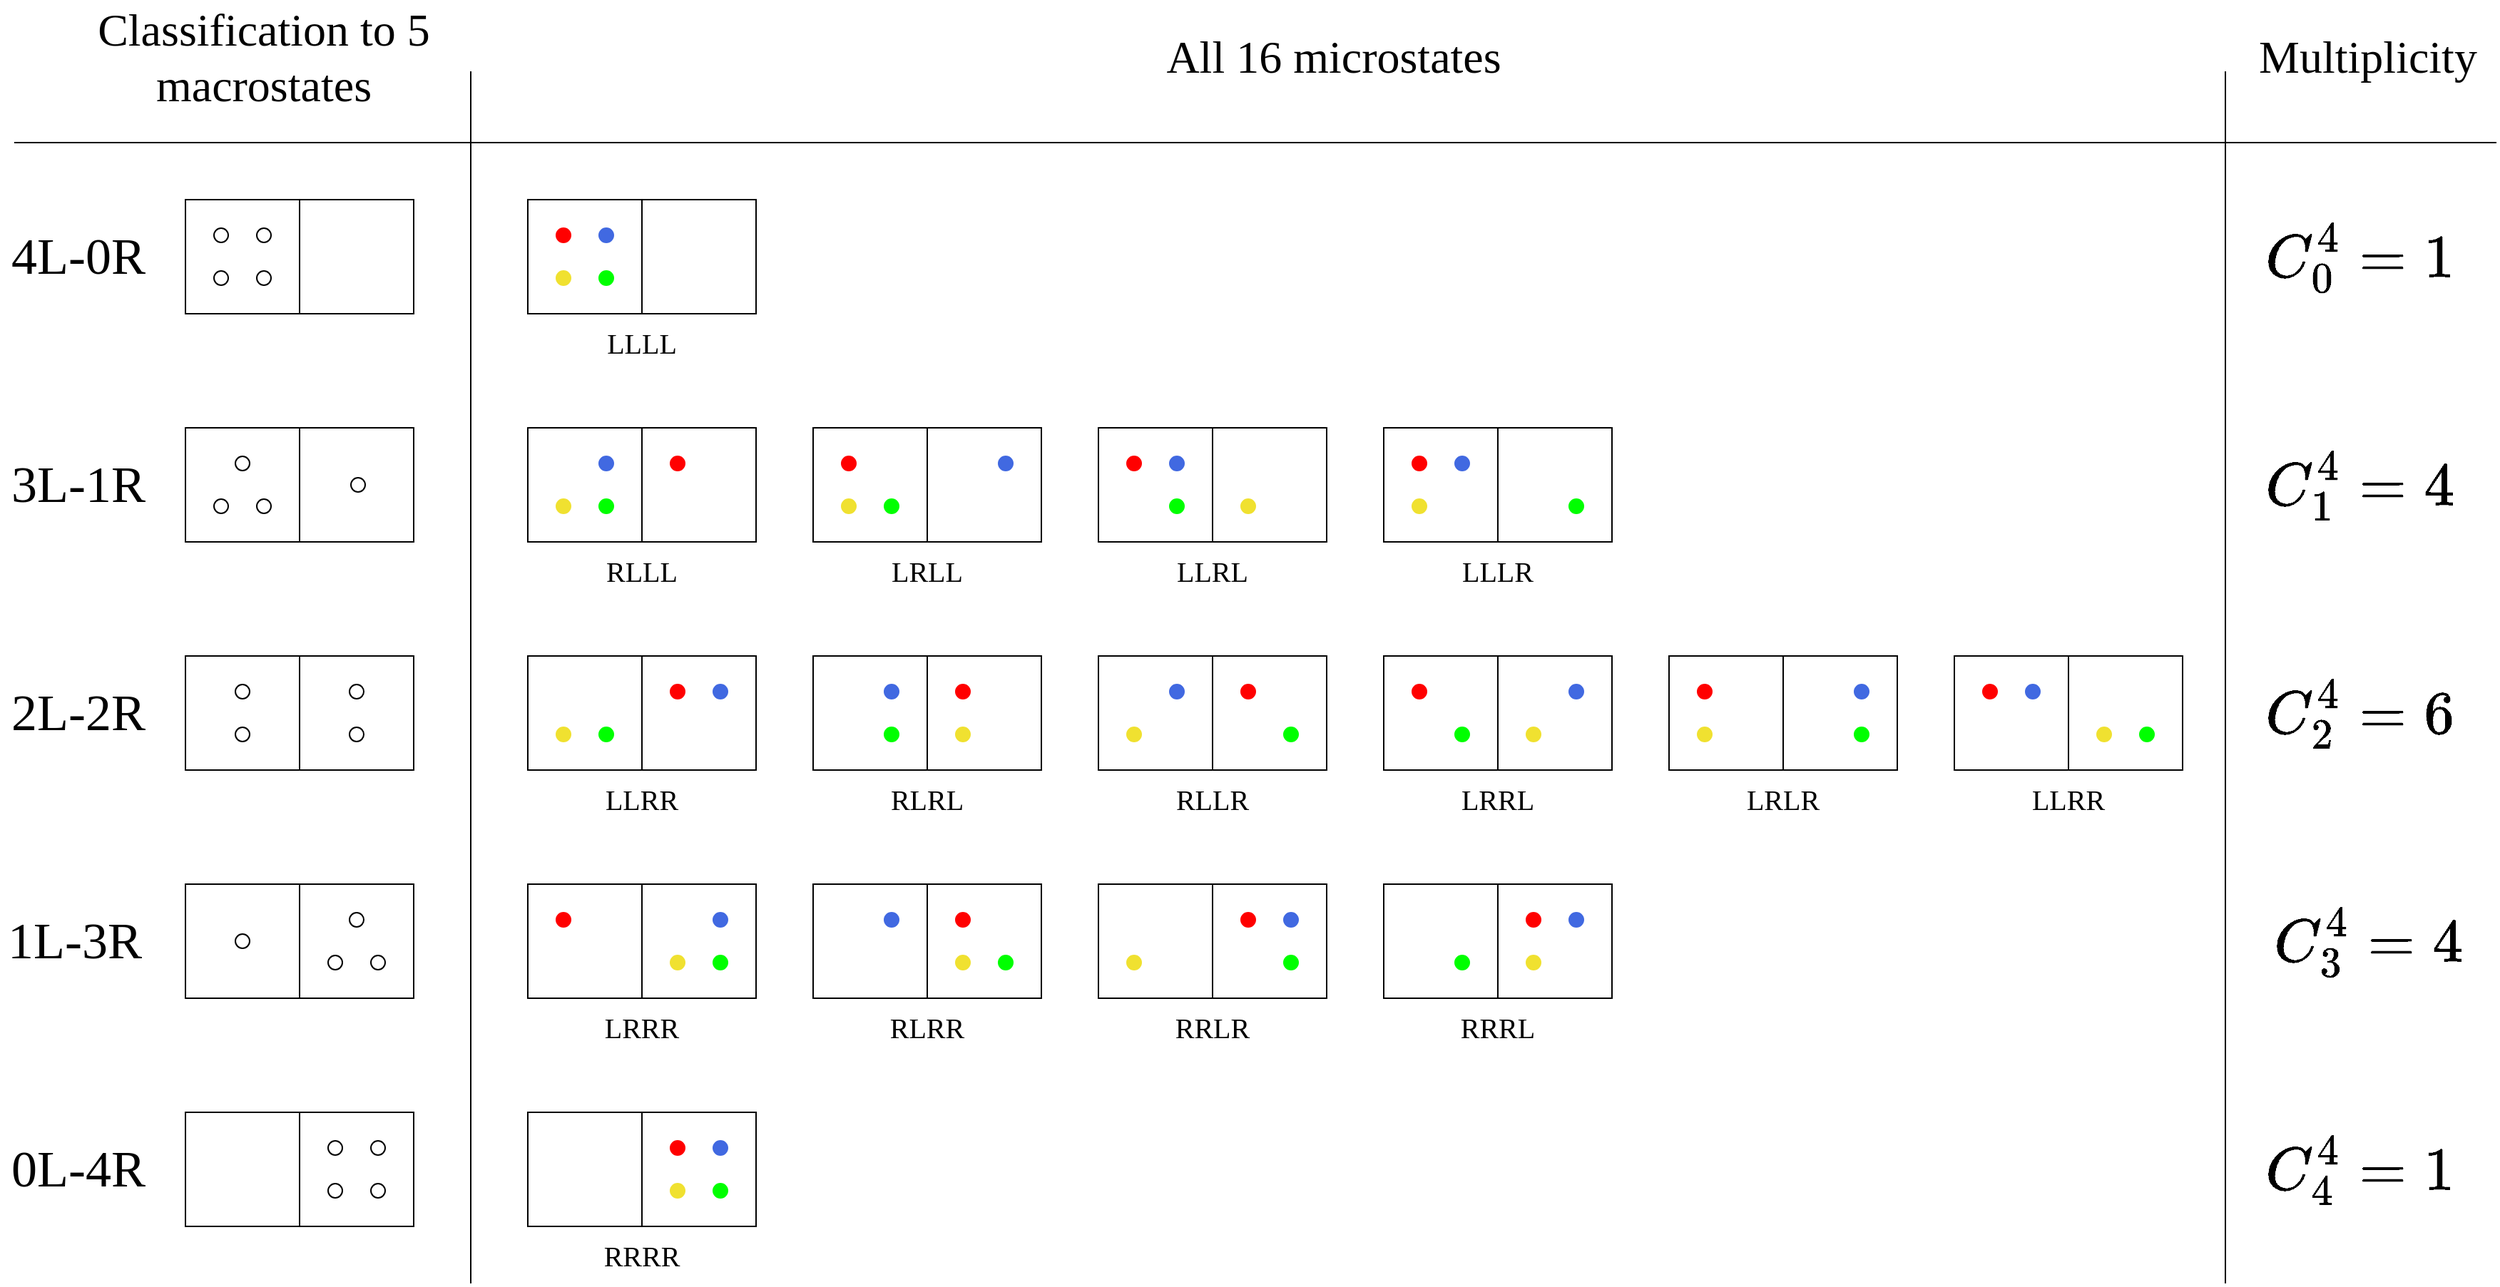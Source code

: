 <mxfile version="28.1.2" pages="3">
  <diagram id="2bbpVpD8L_z_sMd64hLF" name="Page-1">
    <mxGraphModel dx="2056" dy="1240" grid="1" gridSize="10" guides="1" tooltips="1" connect="1" arrows="1" fold="1" page="1" pageScale="1" pageWidth="1654" pageHeight="1169" math="1" shadow="0">
      <root>
        <mxCell id="0" />
        <mxCell id="1" parent="0" />
        <mxCell id="SXTVzbJe1zcmwpPoVZuq-1" value="" style="rounded=0;whiteSpace=wrap;html=1;" parent="1" vertex="1">
          <mxGeometry x="440" y="280" width="160" height="80" as="geometry" />
        </mxCell>
        <mxCell id="SXTVzbJe1zcmwpPoVZuq-3" value="" style="ellipse;whiteSpace=wrap;html=1;aspect=fixed;strokeColor=#FF0000;fillColor=#FF0000;" parent="1" vertex="1">
          <mxGeometry x="460" y="300" width="10" height="10" as="geometry" />
        </mxCell>
        <mxCell id="SXTVzbJe1zcmwpPoVZuq-4" value="" style="endArrow=none;html=1;entryX=0.5;entryY=0;entryDx=0;entryDy=0;exitX=0.5;exitY=1;exitDx=0;exitDy=0;" parent="1" source="SXTVzbJe1zcmwpPoVZuq-1" target="SXTVzbJe1zcmwpPoVZuq-1" edge="1">
          <mxGeometry width="50" height="50" relative="1" as="geometry">
            <mxPoint x="630" y="240" as="sourcePoint" />
            <mxPoint x="620" y="300" as="targetPoint" />
          </mxGeometry>
        </mxCell>
        <mxCell id="SXTVzbJe1zcmwpPoVZuq-5" value="" style="ellipse;whiteSpace=wrap;html=1;aspect=fixed;fillColor=#F0E130;strokeColor=#F0E130;" parent="1" vertex="1">
          <mxGeometry x="460" y="330" width="10" height="10" as="geometry" />
        </mxCell>
        <mxCell id="SXTVzbJe1zcmwpPoVZuq-6" value="" style="ellipse;whiteSpace=wrap;html=1;aspect=fixed;fillColor=#4169E1;strokeColor=#4169E1;" parent="1" vertex="1">
          <mxGeometry x="490" y="300" width="10" height="10" as="geometry" />
        </mxCell>
        <mxCell id="SXTVzbJe1zcmwpPoVZuq-7" value="" style="ellipse;whiteSpace=wrap;html=1;aspect=fixed;fillColor=#00FF00;strokeColor=#00FF00;" parent="1" vertex="1">
          <mxGeometry x="490" y="330" width="10" height="10" as="geometry" />
        </mxCell>
        <mxCell id="SXTVzbJe1zcmwpPoVZuq-8" value="" style="rounded=0;whiteSpace=wrap;html=1;" parent="1" vertex="1">
          <mxGeometry x="440" y="440" width="160" height="80" as="geometry" />
        </mxCell>
        <mxCell id="SXTVzbJe1zcmwpPoVZuq-10" value="" style="endArrow=none;html=1;entryX=0.5;entryY=0;entryDx=0;entryDy=0;exitX=0.5;exitY=1;exitDx=0;exitDy=0;" parent="1" source="SXTVzbJe1zcmwpPoVZuq-8" target="SXTVzbJe1zcmwpPoVZuq-8" edge="1">
          <mxGeometry width="50" height="50" relative="1" as="geometry">
            <mxPoint x="630" y="400" as="sourcePoint" />
            <mxPoint x="620" y="460" as="targetPoint" />
          </mxGeometry>
        </mxCell>
        <mxCell id="SXTVzbJe1zcmwpPoVZuq-14" value="" style="rounded=0;whiteSpace=wrap;html=1;" parent="1" vertex="1">
          <mxGeometry x="640" y="440" width="160" height="80" as="geometry" />
        </mxCell>
        <mxCell id="SXTVzbJe1zcmwpPoVZuq-16" value="" style="endArrow=none;html=1;entryX=0.5;entryY=0;entryDx=0;entryDy=0;exitX=0.5;exitY=1;exitDx=0;exitDy=0;" parent="1" source="SXTVzbJe1zcmwpPoVZuq-14" target="SXTVzbJe1zcmwpPoVZuq-14" edge="1">
          <mxGeometry width="50" height="50" relative="1" as="geometry">
            <mxPoint x="830" y="400" as="sourcePoint" />
            <mxPoint x="820" y="460" as="targetPoint" />
          </mxGeometry>
        </mxCell>
        <mxCell id="SXTVzbJe1zcmwpPoVZuq-20" value="" style="rounded=0;whiteSpace=wrap;html=1;" parent="1" vertex="1">
          <mxGeometry x="840" y="440" width="160" height="80" as="geometry" />
        </mxCell>
        <mxCell id="SXTVzbJe1zcmwpPoVZuq-22" value="" style="endArrow=none;html=1;entryX=0.5;entryY=0;entryDx=0;entryDy=0;exitX=0.5;exitY=1;exitDx=0;exitDy=0;" parent="1" source="SXTVzbJe1zcmwpPoVZuq-20" target="SXTVzbJe1zcmwpPoVZuq-20" edge="1">
          <mxGeometry width="50" height="50" relative="1" as="geometry">
            <mxPoint x="1030" y="400" as="sourcePoint" />
            <mxPoint x="1020" y="460" as="targetPoint" />
          </mxGeometry>
        </mxCell>
        <mxCell id="SXTVzbJe1zcmwpPoVZuq-26" value="" style="rounded=0;whiteSpace=wrap;html=1;" parent="1" vertex="1">
          <mxGeometry x="1040" y="440" width="160" height="80" as="geometry" />
        </mxCell>
        <mxCell id="SXTVzbJe1zcmwpPoVZuq-28" value="" style="endArrow=none;html=1;entryX=0.5;entryY=0;entryDx=0;entryDy=0;exitX=0.5;exitY=1;exitDx=0;exitDy=0;" parent="1" source="SXTVzbJe1zcmwpPoVZuq-26" target="SXTVzbJe1zcmwpPoVZuq-26" edge="1">
          <mxGeometry width="50" height="50" relative="1" as="geometry">
            <mxPoint x="1230" y="400" as="sourcePoint" />
            <mxPoint x="1220" y="460" as="targetPoint" />
          </mxGeometry>
        </mxCell>
        <mxCell id="SXTVzbJe1zcmwpPoVZuq-40" value="" style="rounded=0;whiteSpace=wrap;html=1;" parent="1" vertex="1">
          <mxGeometry x="440" y="600" width="160" height="80" as="geometry" />
        </mxCell>
        <mxCell id="SXTVzbJe1zcmwpPoVZuq-42" value="" style="endArrow=none;html=1;entryX=0.5;entryY=0;entryDx=0;entryDy=0;exitX=0.5;exitY=1;exitDx=0;exitDy=0;" parent="1" source="SXTVzbJe1zcmwpPoVZuq-40" target="SXTVzbJe1zcmwpPoVZuq-40" edge="1">
          <mxGeometry width="50" height="50" relative="1" as="geometry">
            <mxPoint x="630" y="560" as="sourcePoint" />
            <mxPoint x="620" y="620" as="targetPoint" />
          </mxGeometry>
        </mxCell>
        <mxCell id="SXTVzbJe1zcmwpPoVZuq-46" value="" style="rounded=0;whiteSpace=wrap;html=1;" parent="1" vertex="1">
          <mxGeometry x="640" y="600" width="160" height="80" as="geometry" />
        </mxCell>
        <mxCell id="SXTVzbJe1zcmwpPoVZuq-48" value="" style="endArrow=none;html=1;entryX=0.5;entryY=0;entryDx=0;entryDy=0;exitX=0.5;exitY=1;exitDx=0;exitDy=0;" parent="1" source="SXTVzbJe1zcmwpPoVZuq-46" target="SXTVzbJe1zcmwpPoVZuq-46" edge="1">
          <mxGeometry width="50" height="50" relative="1" as="geometry">
            <mxPoint x="830" y="560" as="sourcePoint" />
            <mxPoint x="820" y="620" as="targetPoint" />
          </mxGeometry>
        </mxCell>
        <mxCell id="SXTVzbJe1zcmwpPoVZuq-52" value="" style="rounded=0;whiteSpace=wrap;html=1;" parent="1" vertex="1">
          <mxGeometry x="840" y="600" width="160" height="80" as="geometry" />
        </mxCell>
        <mxCell id="SXTVzbJe1zcmwpPoVZuq-54" value="" style="endArrow=none;html=1;entryX=0.5;entryY=0;entryDx=0;entryDy=0;exitX=0.5;exitY=1;exitDx=0;exitDy=0;" parent="1" source="SXTVzbJe1zcmwpPoVZuq-52" target="SXTVzbJe1zcmwpPoVZuq-52" edge="1">
          <mxGeometry width="50" height="50" relative="1" as="geometry">
            <mxPoint x="1030" y="560" as="sourcePoint" />
            <mxPoint x="1020" y="620" as="targetPoint" />
          </mxGeometry>
        </mxCell>
        <mxCell id="SXTVzbJe1zcmwpPoVZuq-58" value="" style="rounded=0;whiteSpace=wrap;html=1;" parent="1" vertex="1">
          <mxGeometry x="1440" y="600" width="160" height="80" as="geometry" />
        </mxCell>
        <mxCell id="SXTVzbJe1zcmwpPoVZuq-60" value="" style="endArrow=none;html=1;entryX=0.5;entryY=0;entryDx=0;entryDy=0;exitX=0.5;exitY=1;exitDx=0;exitDy=0;" parent="1" source="SXTVzbJe1zcmwpPoVZuq-58" target="SXTVzbJe1zcmwpPoVZuq-58" edge="1">
          <mxGeometry width="50" height="50" relative="1" as="geometry">
            <mxPoint x="1630" y="560" as="sourcePoint" />
            <mxPoint x="1620" y="620" as="targetPoint" />
          </mxGeometry>
        </mxCell>
        <mxCell id="SXTVzbJe1zcmwpPoVZuq-64" value="" style="rounded=0;whiteSpace=wrap;html=1;" parent="1" vertex="1">
          <mxGeometry x="1040" y="600" width="160" height="80" as="geometry" />
        </mxCell>
        <mxCell id="SXTVzbJe1zcmwpPoVZuq-66" value="" style="endArrow=none;html=1;entryX=0.5;entryY=0;entryDx=0;entryDy=0;exitX=0.5;exitY=1;exitDx=0;exitDy=0;" parent="1" source="SXTVzbJe1zcmwpPoVZuq-64" target="SXTVzbJe1zcmwpPoVZuq-64" edge="1">
          <mxGeometry width="50" height="50" relative="1" as="geometry">
            <mxPoint x="1230" y="560" as="sourcePoint" />
            <mxPoint x="1220" y="620" as="targetPoint" />
          </mxGeometry>
        </mxCell>
        <mxCell id="SXTVzbJe1zcmwpPoVZuq-70" value="" style="rounded=0;whiteSpace=wrap;html=1;" parent="1" vertex="1">
          <mxGeometry x="1240" y="600" width="160" height="80" as="geometry" />
        </mxCell>
        <mxCell id="SXTVzbJe1zcmwpPoVZuq-72" value="" style="endArrow=none;html=1;entryX=0.5;entryY=0;entryDx=0;entryDy=0;exitX=0.5;exitY=1;exitDx=0;exitDy=0;" parent="1" source="SXTVzbJe1zcmwpPoVZuq-70" target="SXTVzbJe1zcmwpPoVZuq-70" edge="1">
          <mxGeometry width="50" height="50" relative="1" as="geometry">
            <mxPoint x="1430" y="560" as="sourcePoint" />
            <mxPoint x="1420" y="620" as="targetPoint" />
          </mxGeometry>
        </mxCell>
        <mxCell id="SXTVzbJe1zcmwpPoVZuq-79" value="" style="rounded=0;whiteSpace=wrap;html=1;direction=west;" parent="1" vertex="1">
          <mxGeometry x="440" y="760" width="160" height="80" as="geometry" />
        </mxCell>
        <mxCell id="SXTVzbJe1zcmwpPoVZuq-81" value="" style="endArrow=none;html=1;entryX=0.5;entryY=0;entryDx=0;entryDy=0;exitX=0.5;exitY=1;exitDx=0;exitDy=0;" parent="1" source="SXTVzbJe1zcmwpPoVZuq-79" target="SXTVzbJe1zcmwpPoVZuq-79" edge="1">
          <mxGeometry width="50" height="50" relative="1" as="geometry">
            <mxPoint x="630" y="720" as="sourcePoint" />
            <mxPoint x="620" y="780" as="targetPoint" />
          </mxGeometry>
        </mxCell>
        <mxCell id="SXTVzbJe1zcmwpPoVZuq-85" value="" style="rounded=0;whiteSpace=wrap;html=1;" parent="1" vertex="1">
          <mxGeometry x="640" y="760" width="160" height="80" as="geometry" />
        </mxCell>
        <mxCell id="SXTVzbJe1zcmwpPoVZuq-87" value="" style="endArrow=none;html=1;entryX=0.5;entryY=0;entryDx=0;entryDy=0;exitX=0.5;exitY=1;exitDx=0;exitDy=0;" parent="1" source="SXTVzbJe1zcmwpPoVZuq-85" target="SXTVzbJe1zcmwpPoVZuq-85" edge="1">
          <mxGeometry width="50" height="50" relative="1" as="geometry">
            <mxPoint x="830" y="720" as="sourcePoint" />
            <mxPoint x="820" y="780" as="targetPoint" />
          </mxGeometry>
        </mxCell>
        <mxCell id="SXTVzbJe1zcmwpPoVZuq-91" value="" style="rounded=0;whiteSpace=wrap;html=1;" parent="1" vertex="1">
          <mxGeometry x="840" y="760" width="160" height="80" as="geometry" />
        </mxCell>
        <mxCell id="SXTVzbJe1zcmwpPoVZuq-93" value="" style="endArrow=none;html=1;entryX=0.5;entryY=0;entryDx=0;entryDy=0;exitX=0.5;exitY=1;exitDx=0;exitDy=0;" parent="1" source="SXTVzbJe1zcmwpPoVZuq-91" target="SXTVzbJe1zcmwpPoVZuq-91" edge="1">
          <mxGeometry width="50" height="50" relative="1" as="geometry">
            <mxPoint x="1030" y="720" as="sourcePoint" />
            <mxPoint x="1020" y="780" as="targetPoint" />
          </mxGeometry>
        </mxCell>
        <mxCell id="SXTVzbJe1zcmwpPoVZuq-97" value="" style="rounded=0;whiteSpace=wrap;html=1;" parent="1" vertex="1">
          <mxGeometry x="1040" y="760" width="160" height="80" as="geometry" />
        </mxCell>
        <mxCell id="SXTVzbJe1zcmwpPoVZuq-99" value="" style="endArrow=none;html=1;entryX=0.5;entryY=0;entryDx=0;entryDy=0;exitX=0.5;exitY=1;exitDx=0;exitDy=0;" parent="1" source="SXTVzbJe1zcmwpPoVZuq-97" target="SXTVzbJe1zcmwpPoVZuq-97" edge="1">
          <mxGeometry width="50" height="50" relative="1" as="geometry">
            <mxPoint x="1230" y="720" as="sourcePoint" />
            <mxPoint x="1220" y="780" as="targetPoint" />
          </mxGeometry>
        </mxCell>
        <mxCell id="SXTVzbJe1zcmwpPoVZuq-103" value="" style="rounded=0;whiteSpace=wrap;html=1;" parent="1" vertex="1">
          <mxGeometry x="440" y="920" width="160" height="80" as="geometry" />
        </mxCell>
        <mxCell id="SXTVzbJe1zcmwpPoVZuq-105" value="" style="endArrow=none;html=1;entryX=0.5;entryY=0;entryDx=0;entryDy=0;exitX=0.5;exitY=1;exitDx=0;exitDy=0;" parent="1" source="SXTVzbJe1zcmwpPoVZuq-103" target="SXTVzbJe1zcmwpPoVZuq-103" edge="1">
          <mxGeometry width="50" height="50" relative="1" as="geometry">
            <mxPoint x="630" y="880" as="sourcePoint" />
            <mxPoint x="620" y="940" as="targetPoint" />
          </mxGeometry>
        </mxCell>
        <mxCell id="SXTVzbJe1zcmwpPoVZuq-109" value="&lt;font style=&quot;font-size: 20px&quot;&gt;LLLL&lt;/font&gt;" style="text;html=1;strokeColor=none;fillColor=none;align=center;verticalAlign=middle;whiteSpace=wrap;rounded=0;fontFamily=Comic Sans MS;" parent="1" vertex="1">
          <mxGeometry x="500" y="370" width="40" height="20" as="geometry" />
        </mxCell>
        <mxCell id="SXTVzbJe1zcmwpPoVZuq-111" value="&lt;font style=&quot;font-size: 20px&quot;&gt;RLLL&lt;/font&gt;" style="text;html=1;strokeColor=none;fillColor=none;align=center;verticalAlign=middle;whiteSpace=wrap;rounded=0;fontFamily=Comic Sans MS;" parent="1" vertex="1">
          <mxGeometry x="500" y="530" width="40" height="20" as="geometry" />
        </mxCell>
        <mxCell id="SXTVzbJe1zcmwpPoVZuq-112" value="&lt;font style=&quot;font-size: 20px&quot;&gt;LRLL&lt;/font&gt;" style="text;html=1;strokeColor=none;fillColor=none;align=center;verticalAlign=middle;whiteSpace=wrap;rounded=0;fontFamily=Comic Sans MS;" parent="1" vertex="1">
          <mxGeometry x="700" y="530" width="40" height="20" as="geometry" />
        </mxCell>
        <mxCell id="SXTVzbJe1zcmwpPoVZuq-113" value="&lt;font style=&quot;font-size: 20px&quot;&gt;LLRL&lt;/font&gt;" style="text;html=1;strokeColor=none;fillColor=none;align=center;verticalAlign=middle;whiteSpace=wrap;rounded=0;fontFamily=Comic Sans MS;" parent="1" vertex="1">
          <mxGeometry x="900" y="530" width="40" height="20" as="geometry" />
        </mxCell>
        <mxCell id="SXTVzbJe1zcmwpPoVZuq-114" value="&lt;font style=&quot;font-size: 20px&quot;&gt;LLLR&lt;/font&gt;" style="text;html=1;strokeColor=none;fillColor=none;align=center;verticalAlign=middle;whiteSpace=wrap;rounded=0;fontFamily=Comic Sans MS;" parent="1" vertex="1">
          <mxGeometry x="1100" y="530" width="40" height="20" as="geometry" />
        </mxCell>
        <mxCell id="SXTVzbJe1zcmwpPoVZuq-115" value="&lt;font style=&quot;font-size: 20px&quot;&gt;RRRR&lt;/font&gt;" style="text;html=1;strokeColor=none;fillColor=none;align=center;verticalAlign=middle;whiteSpace=wrap;rounded=0;fontStyle=0;fontFamily=Comic Sans MS;" parent="1" vertex="1">
          <mxGeometry x="500" y="1010" width="40" height="20" as="geometry" />
        </mxCell>
        <mxCell id="SXTVzbJe1zcmwpPoVZuq-116" value="&lt;font style=&quot;font-size: 20px&quot;&gt;LRRR&lt;/font&gt;" style="text;html=1;strokeColor=none;fillColor=none;align=center;verticalAlign=middle;whiteSpace=wrap;rounded=0;fontFamily=Comic Sans MS;" parent="1" vertex="1">
          <mxGeometry x="500" y="850" width="40" height="20" as="geometry" />
        </mxCell>
        <mxCell id="SXTVzbJe1zcmwpPoVZuq-117" value="&lt;font style=&quot;font-size: 20px&quot;&gt;RLRR&lt;/font&gt;" style="text;html=1;strokeColor=none;fillColor=none;align=center;verticalAlign=middle;whiteSpace=wrap;rounded=0;fontFamily=Comic Sans MS;" parent="1" vertex="1">
          <mxGeometry x="700" y="850" width="40" height="20" as="geometry" />
        </mxCell>
        <mxCell id="SXTVzbJe1zcmwpPoVZuq-118" value="&lt;font style=&quot;font-size: 20px&quot;&gt;RRLR&lt;/font&gt;" style="text;html=1;strokeColor=none;fillColor=none;align=center;verticalAlign=middle;whiteSpace=wrap;rounded=0;fontFamily=Comic Sans MS;" parent="1" vertex="1">
          <mxGeometry x="900" y="850" width="40" height="20" as="geometry" />
        </mxCell>
        <mxCell id="SXTVzbJe1zcmwpPoVZuq-119" value="&lt;font style=&quot;font-size: 20px&quot;&gt;RRRL&lt;/font&gt;" style="text;html=1;strokeColor=none;fillColor=none;align=center;verticalAlign=middle;whiteSpace=wrap;rounded=0;fontFamily=Comic Sans MS;" parent="1" vertex="1">
          <mxGeometry x="1100" y="850" width="40" height="20" as="geometry" />
        </mxCell>
        <mxCell id="SXTVzbJe1zcmwpPoVZuq-121" value="&lt;font style=&quot;font-size: 20px&quot;&gt;LLRR&lt;/font&gt;" style="text;html=1;strokeColor=none;fillColor=none;align=center;verticalAlign=middle;whiteSpace=wrap;rounded=0;fontFamily=Comic Sans MS;" parent="1" vertex="1">
          <mxGeometry x="500" y="690" width="40" height="20" as="geometry" />
        </mxCell>
        <mxCell id="SXTVzbJe1zcmwpPoVZuq-122" value="&lt;font style=&quot;font-size: 20px&quot;&gt;RLRL&lt;/font&gt;" style="text;html=1;strokeColor=none;fillColor=none;align=center;verticalAlign=middle;whiteSpace=wrap;rounded=0;fontFamily=Comic Sans MS;" parent="1" vertex="1">
          <mxGeometry x="700" y="690" width="40" height="20" as="geometry" />
        </mxCell>
        <mxCell id="SXTVzbJe1zcmwpPoVZuq-123" value="&lt;font style=&quot;font-size: 20px&quot;&gt;RLLR&lt;/font&gt;" style="text;html=1;strokeColor=none;fillColor=none;align=center;verticalAlign=middle;whiteSpace=wrap;rounded=0;fontFamily=Comic Sans MS;" parent="1" vertex="1">
          <mxGeometry x="900" y="690" width="40" height="20" as="geometry" />
        </mxCell>
        <mxCell id="SXTVzbJe1zcmwpPoVZuq-124" value="&lt;font style=&quot;font-size: 20px&quot;&gt;LRLR&lt;/font&gt;" style="text;html=1;strokeColor=none;fillColor=none;align=center;verticalAlign=middle;whiteSpace=wrap;rounded=0;fontFamily=Comic Sans MS;" parent="1" vertex="1">
          <mxGeometry x="1300" y="690" width="40" height="20" as="geometry" />
        </mxCell>
        <mxCell id="SXTVzbJe1zcmwpPoVZuq-125" value="&lt;font style=&quot;font-size: 20px&quot;&gt;LRRL&lt;/font&gt;" style="text;html=1;strokeColor=none;fillColor=none;align=center;verticalAlign=middle;whiteSpace=wrap;rounded=0;fontFamily=Comic Sans MS;" parent="1" vertex="1">
          <mxGeometry x="1100" y="690" width="40" height="20" as="geometry" />
        </mxCell>
        <mxCell id="SXTVzbJe1zcmwpPoVZuq-126" value="&lt;font style=&quot;font-size: 20px&quot;&gt;LLRR&lt;/font&gt;" style="text;html=1;strokeColor=none;fillColor=none;align=center;verticalAlign=middle;whiteSpace=wrap;rounded=0;fontFamily=Comic Sans MS;" parent="1" vertex="1">
          <mxGeometry x="1500" y="690" width="40" height="20" as="geometry" />
        </mxCell>
        <mxCell id="SXTVzbJe1zcmwpPoVZuq-130" value="&lt;font style=&quot;font-size: 32px&quot;&gt;All 16 microstates&lt;/font&gt;" style="text;html=1;strokeColor=none;fillColor=none;align=center;verticalAlign=middle;whiteSpace=wrap;rounded=0;fontFamily=Comic Sans MS;" parent="1" vertex="1">
          <mxGeometry x="740" y="170" width="530" height="20" as="geometry" />
        </mxCell>
        <mxCell id="SXTVzbJe1zcmwpPoVZuq-136" value="&lt;font&gt;4L-0R&lt;/font&gt;" style="text;html=1;strokeColor=none;fillColor=none;align=center;verticalAlign=middle;whiteSpace=wrap;rounded=0;fontFamily=Comic Sans MS;fontSize=36;" parent="1" vertex="1">
          <mxGeometry x="70" y="310" width="110" height="20" as="geometry" />
        </mxCell>
        <mxCell id="SXTVzbJe1zcmwpPoVZuq-137" value="&lt;font&gt;3L-1R&lt;/font&gt;" style="text;html=1;strokeColor=none;fillColor=none;align=center;verticalAlign=middle;whiteSpace=wrap;rounded=0;fontFamily=Comic Sans MS;fontSize=36;" parent="1" vertex="1">
          <mxGeometry x="70" y="470" width="110" height="20" as="geometry" />
        </mxCell>
        <mxCell id="SXTVzbJe1zcmwpPoVZuq-138" value="&lt;font&gt;2L-2R&lt;/font&gt;" style="text;html=1;strokeColor=none;fillColor=none;align=center;verticalAlign=middle;whiteSpace=wrap;rounded=0;fontFamily=Comic Sans MS;fontSize=36;" parent="1" vertex="1">
          <mxGeometry x="70" y="630" width="110" height="20" as="geometry" />
        </mxCell>
        <mxCell id="SXTVzbJe1zcmwpPoVZuq-139" value="&lt;font&gt;1L-3R&lt;/font&gt;" style="text;html=1;strokeColor=none;fillColor=none;align=center;verticalAlign=middle;whiteSpace=wrap;rounded=0;fontFamily=Comic Sans MS;fontSize=36;" parent="1" vertex="1">
          <mxGeometry x="70" y="790" width="105" height="20" as="geometry" />
        </mxCell>
        <mxCell id="SXTVzbJe1zcmwpPoVZuq-140" value="&lt;font&gt;0L-4R&lt;/font&gt;" style="text;html=1;strokeColor=none;fillColor=none;align=center;verticalAlign=middle;whiteSpace=wrap;rounded=0;fontFamily=Comic Sans MS;fontSize=36;" parent="1" vertex="1">
          <mxGeometry x="70" y="950" width="110" height="20" as="geometry" />
        </mxCell>
        <mxCell id="SXTVzbJe1zcmwpPoVZuq-142" value="&lt;font style=&quot;font-size: 32px&quot;&gt;Classification to 5 macrostates&lt;/font&gt;" style="text;html=1;strokeColor=none;fillColor=none;align=center;verticalAlign=middle;whiteSpace=wrap;rounded=0;fontFamily=Comic Sans MS;" parent="1" vertex="1">
          <mxGeometry x="125" y="140" width="260" height="80" as="geometry" />
        </mxCell>
        <mxCell id="cLeITB8imm6nIwNM8sfC-2" value="&lt;span&gt;$$C^4_0 = 1$$&lt;/span&gt;" style="text;html=1;strokeColor=none;fillColor=none;align=center;verticalAlign=middle;whiteSpace=wrap;rounded=0;fontSize=36;" parent="1" vertex="1">
          <mxGeometry x="1654" y="310" width="140" height="20" as="geometry" />
        </mxCell>
        <mxCell id="cLeITB8imm6nIwNM8sfC-4" value="&lt;font style=&quot;font-size: 32px&quot;&gt;Multiplicity&lt;/font&gt;" style="text;html=1;strokeColor=none;fillColor=none;align=center;verticalAlign=middle;whiteSpace=wrap;rounded=0;fontFamily=Comic Sans MS;" parent="1" vertex="1">
          <mxGeometry x="1640" y="170" width="180" height="20" as="geometry" />
        </mxCell>
        <mxCell id="cLeITB8imm6nIwNM8sfC-5" value="&lt;span&gt;$$C^4_1 = 4$$&lt;/span&gt;" style="text;html=1;strokeColor=none;fillColor=none;align=center;verticalAlign=middle;whiteSpace=wrap;rounded=0;fontSize=36;" parent="1" vertex="1">
          <mxGeometry x="1654" y="470" width="140" height="20" as="geometry" />
        </mxCell>
        <mxCell id="cLeITB8imm6nIwNM8sfC-6" value="&lt;span&gt;$$C^4_2 = 6$$&lt;/span&gt;" style="text;html=1;strokeColor=none;fillColor=none;align=center;verticalAlign=middle;whiteSpace=wrap;rounded=0;fontSize=36;" parent="1" vertex="1">
          <mxGeometry x="1654" y="630" width="140" height="20" as="geometry" />
        </mxCell>
        <mxCell id="cLeITB8imm6nIwNM8sfC-7" value="&lt;span&gt;$$C^4_3 = 4$$&lt;/span&gt;" style="text;html=1;strokeColor=none;fillColor=none;align=center;verticalAlign=middle;whiteSpace=wrap;rounded=0;fontSize=36;" parent="1" vertex="1">
          <mxGeometry x="1660" y="790" width="140" height="20" as="geometry" />
        </mxCell>
        <mxCell id="cLeITB8imm6nIwNM8sfC-8" value="&lt;span&gt;$$C^4_4 = 1$$&lt;/span&gt;" style="text;html=1;strokeColor=none;fillColor=none;align=center;verticalAlign=middle;whiteSpace=wrap;rounded=0;fontSize=36;" parent="1" vertex="1">
          <mxGeometry x="1654" y="950" width="140" height="20" as="geometry" />
        </mxCell>
        <mxCell id="YgF2VzakBAKmz9ORowZm-6" value="" style="ellipse;whiteSpace=wrap;html=1;aspect=fixed;fillColor=#F0E130;strokeColor=#F0E130;" vertex="1" parent="1">
          <mxGeometry x="460" y="490" width="10" height="10" as="geometry" />
        </mxCell>
        <mxCell id="YgF2VzakBAKmz9ORowZm-7" value="" style="ellipse;whiteSpace=wrap;html=1;aspect=fixed;fillColor=#4169E1;strokeColor=#4169E1;" vertex="1" parent="1">
          <mxGeometry x="490" y="460" width="10" height="10" as="geometry" />
        </mxCell>
        <mxCell id="YgF2VzakBAKmz9ORowZm-8" value="" style="ellipse;whiteSpace=wrap;html=1;aspect=fixed;fillColor=#00FF00;strokeColor=#00FF00;" vertex="1" parent="1">
          <mxGeometry x="490" y="490" width="10" height="10" as="geometry" />
        </mxCell>
        <mxCell id="YgF2VzakBAKmz9ORowZm-9" value="" style="ellipse;whiteSpace=wrap;html=1;aspect=fixed;strokeColor=#FF0000;fillColor=#FF0000;" vertex="1" parent="1">
          <mxGeometry x="540" y="460" width="10" height="10" as="geometry" />
        </mxCell>
        <mxCell id="YgF2VzakBAKmz9ORowZm-13" value="" style="ellipse;whiteSpace=wrap;html=1;aspect=fixed;strokeColor=#FF0000;fillColor=#FF0000;" vertex="1" parent="1">
          <mxGeometry x="660" y="460" width="10" height="10" as="geometry" />
        </mxCell>
        <mxCell id="YgF2VzakBAKmz9ORowZm-14" value="" style="ellipse;whiteSpace=wrap;html=1;aspect=fixed;fillColor=#F0E130;strokeColor=#F0E130;" vertex="1" parent="1">
          <mxGeometry x="660" y="490" width="10" height="10" as="geometry" />
        </mxCell>
        <mxCell id="YgF2VzakBAKmz9ORowZm-16" value="" style="ellipse;whiteSpace=wrap;html=1;aspect=fixed;fillColor=#00FF00;strokeColor=#00FF00;" vertex="1" parent="1">
          <mxGeometry x="690" y="490" width="10" height="10" as="geometry" />
        </mxCell>
        <mxCell id="YgF2VzakBAKmz9ORowZm-19" value="" style="ellipse;whiteSpace=wrap;html=1;aspect=fixed;fillColor=#4169E1;strokeColor=#4169E1;" vertex="1" parent="1">
          <mxGeometry x="770" y="460" width="10" height="10" as="geometry" />
        </mxCell>
        <mxCell id="YgF2VzakBAKmz9ORowZm-21" value="" style="ellipse;whiteSpace=wrap;html=1;aspect=fixed;strokeColor=#FF0000;fillColor=#FF0000;" vertex="1" parent="1">
          <mxGeometry x="860" y="460" width="10" height="10" as="geometry" />
        </mxCell>
        <mxCell id="YgF2VzakBAKmz9ORowZm-23" value="" style="ellipse;whiteSpace=wrap;html=1;aspect=fixed;fillColor=#4169E1;strokeColor=#4169E1;" vertex="1" parent="1">
          <mxGeometry x="890" y="460" width="10" height="10" as="geometry" />
        </mxCell>
        <mxCell id="YgF2VzakBAKmz9ORowZm-24" value="" style="ellipse;whiteSpace=wrap;html=1;aspect=fixed;fillColor=#00FF00;strokeColor=#00FF00;" vertex="1" parent="1">
          <mxGeometry x="890" y="490" width="10" height="10" as="geometry" />
        </mxCell>
        <mxCell id="YgF2VzakBAKmz9ORowZm-26" value="" style="ellipse;whiteSpace=wrap;html=1;aspect=fixed;fillColor=#F0E130;strokeColor=#F0E130;" vertex="1" parent="1">
          <mxGeometry x="940" y="490" width="10" height="10" as="geometry" />
        </mxCell>
        <mxCell id="YgF2VzakBAKmz9ORowZm-29" value="" style="ellipse;whiteSpace=wrap;html=1;aspect=fixed;strokeColor=#FF0000;fillColor=#FF0000;" vertex="1" parent="1">
          <mxGeometry x="1060" y="460" width="10" height="10" as="geometry" />
        </mxCell>
        <mxCell id="YgF2VzakBAKmz9ORowZm-30" value="" style="ellipse;whiteSpace=wrap;html=1;aspect=fixed;fillColor=#F0E130;strokeColor=#F0E130;" vertex="1" parent="1">
          <mxGeometry x="1060" y="490" width="10" height="10" as="geometry" />
        </mxCell>
        <mxCell id="YgF2VzakBAKmz9ORowZm-31" value="" style="ellipse;whiteSpace=wrap;html=1;aspect=fixed;fillColor=#4169E1;strokeColor=#4169E1;" vertex="1" parent="1">
          <mxGeometry x="1090" y="460" width="10" height="10" as="geometry" />
        </mxCell>
        <mxCell id="YgF2VzakBAKmz9ORowZm-36" value="" style="ellipse;whiteSpace=wrap;html=1;aspect=fixed;fillColor=#00FF00;strokeColor=#00FF00;" vertex="1" parent="1">
          <mxGeometry x="1170" y="490" width="10" height="10" as="geometry" />
        </mxCell>
        <mxCell id="YgF2VzakBAKmz9ORowZm-38" value="" style="ellipse;whiteSpace=wrap;html=1;aspect=fixed;fillColor=#F0E130;strokeColor=#F0E130;" vertex="1" parent="1">
          <mxGeometry x="460" y="650" width="10" height="10" as="geometry" />
        </mxCell>
        <mxCell id="YgF2VzakBAKmz9ORowZm-40" value="" style="ellipse;whiteSpace=wrap;html=1;aspect=fixed;fillColor=#00FF00;strokeColor=#00FF00;" vertex="1" parent="1">
          <mxGeometry x="490" y="650" width="10" height="10" as="geometry" />
        </mxCell>
        <mxCell id="YgF2VzakBAKmz9ORowZm-41" value="" style="ellipse;whiteSpace=wrap;html=1;aspect=fixed;strokeColor=#FF0000;fillColor=#FF0000;" vertex="1" parent="1">
          <mxGeometry x="540" y="620" width="10" height="10" as="geometry" />
        </mxCell>
        <mxCell id="YgF2VzakBAKmz9ORowZm-43" value="" style="ellipse;whiteSpace=wrap;html=1;aspect=fixed;fillColor=#4169E1;strokeColor=#4169E1;" vertex="1" parent="1">
          <mxGeometry x="570" y="620" width="10" height="10" as="geometry" />
        </mxCell>
        <mxCell id="YgF2VzakBAKmz9ORowZm-47" value="" style="ellipse;whiteSpace=wrap;html=1;aspect=fixed;fillColor=#4169E1;strokeColor=#4169E1;" vertex="1" parent="1">
          <mxGeometry x="690" y="620" width="10" height="10" as="geometry" />
        </mxCell>
        <mxCell id="YgF2VzakBAKmz9ORowZm-48" value="" style="ellipse;whiteSpace=wrap;html=1;aspect=fixed;fillColor=#00FF00;strokeColor=#00FF00;" vertex="1" parent="1">
          <mxGeometry x="690" y="650" width="10" height="10" as="geometry" />
        </mxCell>
        <mxCell id="YgF2VzakBAKmz9ORowZm-49" value="" style="ellipse;whiteSpace=wrap;html=1;aspect=fixed;strokeColor=#FF0000;fillColor=#FF0000;" vertex="1" parent="1">
          <mxGeometry x="740" y="620" width="10" height="10" as="geometry" />
        </mxCell>
        <mxCell id="YgF2VzakBAKmz9ORowZm-50" value="" style="ellipse;whiteSpace=wrap;html=1;aspect=fixed;fillColor=#F0E130;strokeColor=#F0E130;" vertex="1" parent="1">
          <mxGeometry x="740" y="650" width="10" height="10" as="geometry" />
        </mxCell>
        <mxCell id="YgF2VzakBAKmz9ORowZm-54" value="" style="ellipse;whiteSpace=wrap;html=1;aspect=fixed;fillColor=#F0E130;strokeColor=#F0E130;" vertex="1" parent="1">
          <mxGeometry x="860" y="650" width="10" height="10" as="geometry" />
        </mxCell>
        <mxCell id="YgF2VzakBAKmz9ORowZm-55" value="" style="ellipse;whiteSpace=wrap;html=1;aspect=fixed;fillColor=#4169E1;strokeColor=#4169E1;" vertex="1" parent="1">
          <mxGeometry x="890" y="620" width="10" height="10" as="geometry" />
        </mxCell>
        <mxCell id="YgF2VzakBAKmz9ORowZm-57" value="" style="ellipse;whiteSpace=wrap;html=1;aspect=fixed;strokeColor=#FF0000;fillColor=#FF0000;" vertex="1" parent="1">
          <mxGeometry x="940" y="620" width="10" height="10" as="geometry" />
        </mxCell>
        <mxCell id="YgF2VzakBAKmz9ORowZm-60" value="" style="ellipse;whiteSpace=wrap;html=1;aspect=fixed;fillColor=#00FF00;strokeColor=#00FF00;" vertex="1" parent="1">
          <mxGeometry x="970" y="650" width="10" height="10" as="geometry" />
        </mxCell>
        <mxCell id="YgF2VzakBAKmz9ORowZm-61" value="" style="ellipse;whiteSpace=wrap;html=1;aspect=fixed;strokeColor=#FF0000;fillColor=#FF0000;" vertex="1" parent="1">
          <mxGeometry x="1060" y="620" width="10" height="10" as="geometry" />
        </mxCell>
        <mxCell id="YgF2VzakBAKmz9ORowZm-64" value="" style="ellipse;whiteSpace=wrap;html=1;aspect=fixed;fillColor=#00FF00;strokeColor=#00FF00;" vertex="1" parent="1">
          <mxGeometry x="1090" y="650" width="10" height="10" as="geometry" />
        </mxCell>
        <mxCell id="YgF2VzakBAKmz9ORowZm-66" value="" style="ellipse;whiteSpace=wrap;html=1;aspect=fixed;fillColor=#F0E130;strokeColor=#F0E130;" vertex="1" parent="1">
          <mxGeometry x="1140" y="650" width="10" height="10" as="geometry" />
        </mxCell>
        <mxCell id="YgF2VzakBAKmz9ORowZm-67" value="" style="ellipse;whiteSpace=wrap;html=1;aspect=fixed;fillColor=#4169E1;strokeColor=#4169E1;" vertex="1" parent="1">
          <mxGeometry x="1170" y="620" width="10" height="10" as="geometry" />
        </mxCell>
        <mxCell id="YgF2VzakBAKmz9ORowZm-69" value="" style="ellipse;whiteSpace=wrap;html=1;aspect=fixed;strokeColor=#FF0000;fillColor=#FF0000;" vertex="1" parent="1">
          <mxGeometry x="1260" y="620" width="10" height="10" as="geometry" />
        </mxCell>
        <mxCell id="YgF2VzakBAKmz9ORowZm-70" value="" style="ellipse;whiteSpace=wrap;html=1;aspect=fixed;fillColor=#F0E130;strokeColor=#F0E130;" vertex="1" parent="1">
          <mxGeometry x="1260" y="650" width="10" height="10" as="geometry" />
        </mxCell>
        <mxCell id="YgF2VzakBAKmz9ORowZm-75" value="" style="ellipse;whiteSpace=wrap;html=1;aspect=fixed;fillColor=#4169E1;strokeColor=#4169E1;" vertex="1" parent="1">
          <mxGeometry x="1370" y="620" width="10" height="10" as="geometry" />
        </mxCell>
        <mxCell id="YgF2VzakBAKmz9ORowZm-76" value="" style="ellipse;whiteSpace=wrap;html=1;aspect=fixed;fillColor=#00FF00;strokeColor=#00FF00;" vertex="1" parent="1">
          <mxGeometry x="1370" y="650" width="10" height="10" as="geometry" />
        </mxCell>
        <mxCell id="YgF2VzakBAKmz9ORowZm-77" value="" style="ellipse;whiteSpace=wrap;html=1;aspect=fixed;strokeColor=#FF0000;fillColor=#FF0000;" vertex="1" parent="1">
          <mxGeometry x="1460" y="620" width="10" height="10" as="geometry" />
        </mxCell>
        <mxCell id="YgF2VzakBAKmz9ORowZm-79" value="" style="ellipse;whiteSpace=wrap;html=1;aspect=fixed;fillColor=#4169E1;strokeColor=#4169E1;" vertex="1" parent="1">
          <mxGeometry x="1490" y="620" width="10" height="10" as="geometry" />
        </mxCell>
        <mxCell id="YgF2VzakBAKmz9ORowZm-82" value="" style="ellipse;whiteSpace=wrap;html=1;aspect=fixed;fillColor=#F0E130;strokeColor=#F0E130;" vertex="1" parent="1">
          <mxGeometry x="1540" y="650" width="10" height="10" as="geometry" />
        </mxCell>
        <mxCell id="YgF2VzakBAKmz9ORowZm-84" value="" style="ellipse;whiteSpace=wrap;html=1;aspect=fixed;fillColor=#00FF00;strokeColor=#00FF00;" vertex="1" parent="1">
          <mxGeometry x="1570" y="650" width="10" height="10" as="geometry" />
        </mxCell>
        <mxCell id="YgF2VzakBAKmz9ORowZm-85" value="" style="ellipse;whiteSpace=wrap;html=1;aspect=fixed;strokeColor=#FF0000;fillColor=#FF0000;" vertex="1" parent="1">
          <mxGeometry x="460" y="780" width="10" height="10" as="geometry" />
        </mxCell>
        <mxCell id="YgF2VzakBAKmz9ORowZm-90" value="" style="ellipse;whiteSpace=wrap;html=1;aspect=fixed;fillColor=#F0E130;strokeColor=#F0E130;" vertex="1" parent="1">
          <mxGeometry x="540" y="810" width="10" height="10" as="geometry" />
        </mxCell>
        <mxCell id="YgF2VzakBAKmz9ORowZm-91" value="" style="ellipse;whiteSpace=wrap;html=1;aspect=fixed;fillColor=#4169E1;strokeColor=#4169E1;" vertex="1" parent="1">
          <mxGeometry x="570" y="780" width="10" height="10" as="geometry" />
        </mxCell>
        <mxCell id="YgF2VzakBAKmz9ORowZm-92" value="" style="ellipse;whiteSpace=wrap;html=1;aspect=fixed;fillColor=#00FF00;strokeColor=#00FF00;" vertex="1" parent="1">
          <mxGeometry x="570" y="810" width="10" height="10" as="geometry" />
        </mxCell>
        <mxCell id="YgF2VzakBAKmz9ORowZm-95" value="" style="ellipse;whiteSpace=wrap;html=1;aspect=fixed;fillColor=#4169E1;strokeColor=#4169E1;" vertex="1" parent="1">
          <mxGeometry x="690" y="780" width="10" height="10" as="geometry" />
        </mxCell>
        <mxCell id="YgF2VzakBAKmz9ORowZm-97" value="" style="ellipse;whiteSpace=wrap;html=1;aspect=fixed;strokeColor=#FF0000;fillColor=#FF0000;" vertex="1" parent="1">
          <mxGeometry x="740" y="780" width="10" height="10" as="geometry" />
        </mxCell>
        <mxCell id="YgF2VzakBAKmz9ORowZm-98" value="" style="ellipse;whiteSpace=wrap;html=1;aspect=fixed;fillColor=#F0E130;strokeColor=#F0E130;" vertex="1" parent="1">
          <mxGeometry x="740" y="810" width="10" height="10" as="geometry" />
        </mxCell>
        <mxCell id="YgF2VzakBAKmz9ORowZm-100" value="" style="ellipse;whiteSpace=wrap;html=1;aspect=fixed;fillColor=#00FF00;strokeColor=#00FF00;" vertex="1" parent="1">
          <mxGeometry x="770" y="810" width="10" height="10" as="geometry" />
        </mxCell>
        <mxCell id="YgF2VzakBAKmz9ORowZm-102" value="" style="ellipse;whiteSpace=wrap;html=1;aspect=fixed;fillColor=#F0E130;strokeColor=#F0E130;" vertex="1" parent="1">
          <mxGeometry x="860" y="810" width="10" height="10" as="geometry" />
        </mxCell>
        <mxCell id="YgF2VzakBAKmz9ORowZm-105" value="" style="ellipse;whiteSpace=wrap;html=1;aspect=fixed;strokeColor=#FF0000;fillColor=#FF0000;" vertex="1" parent="1">
          <mxGeometry x="940" y="780" width="10" height="10" as="geometry" />
        </mxCell>
        <mxCell id="YgF2VzakBAKmz9ORowZm-107" value="" style="ellipse;whiteSpace=wrap;html=1;aspect=fixed;fillColor=#4169E1;strokeColor=#4169E1;" vertex="1" parent="1">
          <mxGeometry x="970" y="780" width="10" height="10" as="geometry" />
        </mxCell>
        <mxCell id="YgF2VzakBAKmz9ORowZm-108" value="" style="ellipse;whiteSpace=wrap;html=1;aspect=fixed;fillColor=#00FF00;strokeColor=#00FF00;" vertex="1" parent="1">
          <mxGeometry x="970" y="810" width="10" height="10" as="geometry" />
        </mxCell>
        <mxCell id="YgF2VzakBAKmz9ORowZm-112" value="" style="ellipse;whiteSpace=wrap;html=1;aspect=fixed;fillColor=#00FF00;strokeColor=#00FF00;" vertex="1" parent="1">
          <mxGeometry x="1090" y="810" width="10" height="10" as="geometry" />
        </mxCell>
        <mxCell id="YgF2VzakBAKmz9ORowZm-113" value="" style="ellipse;whiteSpace=wrap;html=1;aspect=fixed;strokeColor=#FF0000;fillColor=#FF0000;" vertex="1" parent="1">
          <mxGeometry x="1140" y="780" width="10" height="10" as="geometry" />
        </mxCell>
        <mxCell id="YgF2VzakBAKmz9ORowZm-114" value="" style="ellipse;whiteSpace=wrap;html=1;aspect=fixed;fillColor=#F0E130;strokeColor=#F0E130;" vertex="1" parent="1">
          <mxGeometry x="1140" y="810" width="10" height="10" as="geometry" />
        </mxCell>
        <mxCell id="YgF2VzakBAKmz9ORowZm-115" value="" style="ellipse;whiteSpace=wrap;html=1;aspect=fixed;fillColor=#4169E1;strokeColor=#4169E1;" vertex="1" parent="1">
          <mxGeometry x="1170" y="780" width="10" height="10" as="geometry" />
        </mxCell>
        <mxCell id="YgF2VzakBAKmz9ORowZm-121" value="" style="ellipse;whiteSpace=wrap;html=1;aspect=fixed;strokeColor=#FF0000;fillColor=#FF0000;" vertex="1" parent="1">
          <mxGeometry x="540" y="940" width="10" height="10" as="geometry" />
        </mxCell>
        <mxCell id="YgF2VzakBAKmz9ORowZm-122" value="" style="ellipse;whiteSpace=wrap;html=1;aspect=fixed;fillColor=#F0E130;strokeColor=#F0E130;" vertex="1" parent="1">
          <mxGeometry x="540" y="970" width="10" height="10" as="geometry" />
        </mxCell>
        <mxCell id="YgF2VzakBAKmz9ORowZm-123" value="" style="ellipse;whiteSpace=wrap;html=1;aspect=fixed;fillColor=#4169E1;strokeColor=#4169E1;" vertex="1" parent="1">
          <mxGeometry x="570" y="940" width="10" height="10" as="geometry" />
        </mxCell>
        <mxCell id="YgF2VzakBAKmz9ORowZm-124" value="" style="ellipse;whiteSpace=wrap;html=1;aspect=fixed;fillColor=#00FF00;strokeColor=#00FF00;" vertex="1" parent="1">
          <mxGeometry x="570" y="970" width="10" height="10" as="geometry" />
        </mxCell>
        <mxCell id="YgF2VzakBAKmz9ORowZm-125" value="" style="rounded=0;whiteSpace=wrap;html=1;" vertex="1" parent="1">
          <mxGeometry x="200" y="280" width="160" height="80" as="geometry" />
        </mxCell>
        <mxCell id="YgF2VzakBAKmz9ORowZm-126" value="" style="ellipse;whiteSpace=wrap;html=1;aspect=fixed;strokeColor=default;fillColor=none;" vertex="1" parent="1">
          <mxGeometry x="220" y="300" width="10" height="10" as="geometry" />
        </mxCell>
        <mxCell id="YgF2VzakBAKmz9ORowZm-127" value="" style="endArrow=none;html=1;entryX=0.5;entryY=0;entryDx=0;entryDy=0;exitX=0.5;exitY=1;exitDx=0;exitDy=0;" edge="1" parent="1" source="YgF2VzakBAKmz9ORowZm-125" target="YgF2VzakBAKmz9ORowZm-125">
          <mxGeometry width="50" height="50" relative="1" as="geometry">
            <mxPoint x="390" y="240" as="sourcePoint" />
            <mxPoint x="380" y="300" as="targetPoint" />
          </mxGeometry>
        </mxCell>
        <mxCell id="YgF2VzakBAKmz9ORowZm-128" value="" style="ellipse;whiteSpace=wrap;html=1;aspect=fixed;fillColor=none;strokeColor=default;" vertex="1" parent="1">
          <mxGeometry x="220" y="330" width="10" height="10" as="geometry" />
        </mxCell>
        <mxCell id="YgF2VzakBAKmz9ORowZm-129" value="" style="ellipse;whiteSpace=wrap;html=1;aspect=fixed;fillColor=none;strokeColor=default;" vertex="1" parent="1">
          <mxGeometry x="250" y="300" width="10" height="10" as="geometry" />
        </mxCell>
        <mxCell id="YgF2VzakBAKmz9ORowZm-130" value="" style="ellipse;whiteSpace=wrap;html=1;aspect=fixed;fillColor=none;strokeColor=default;" vertex="1" parent="1">
          <mxGeometry x="250" y="330" width="10" height="10" as="geometry" />
        </mxCell>
        <mxCell id="YgF2VzakBAKmz9ORowZm-135" value="" style="rounded=0;whiteSpace=wrap;html=1;" vertex="1" parent="1">
          <mxGeometry x="200" y="440" width="160" height="80" as="geometry" />
        </mxCell>
        <mxCell id="YgF2VzakBAKmz9ORowZm-136" value="" style="ellipse;whiteSpace=wrap;html=1;aspect=fixed;strokeColor=default;fillColor=none;" vertex="1" parent="1">
          <mxGeometry x="235" y="460" width="10" height="10" as="geometry" />
        </mxCell>
        <mxCell id="YgF2VzakBAKmz9ORowZm-137" value="" style="endArrow=none;html=1;entryX=0.5;entryY=0;entryDx=0;entryDy=0;exitX=0.5;exitY=1;exitDx=0;exitDy=0;" edge="1" parent="1" source="YgF2VzakBAKmz9ORowZm-135" target="YgF2VzakBAKmz9ORowZm-135">
          <mxGeometry width="50" height="50" relative="1" as="geometry">
            <mxPoint x="390" y="400" as="sourcePoint" />
            <mxPoint x="380" y="460" as="targetPoint" />
          </mxGeometry>
        </mxCell>
        <mxCell id="YgF2VzakBAKmz9ORowZm-138" value="" style="ellipse;whiteSpace=wrap;html=1;aspect=fixed;fillColor=none;strokeColor=default;" vertex="1" parent="1">
          <mxGeometry x="220" y="490" width="10" height="10" as="geometry" />
        </mxCell>
        <mxCell id="YgF2VzakBAKmz9ORowZm-140" value="" style="ellipse;whiteSpace=wrap;html=1;aspect=fixed;fillColor=none;strokeColor=default;" vertex="1" parent="1">
          <mxGeometry x="250" y="490" width="10" height="10" as="geometry" />
        </mxCell>
        <mxCell id="YgF2VzakBAKmz9ORowZm-141" value="" style="ellipse;whiteSpace=wrap;html=1;aspect=fixed;strokeColor=default;fillColor=none;" vertex="1" parent="1">
          <mxGeometry x="316" y="475" width="10" height="10" as="geometry" />
        </mxCell>
        <mxCell id="YgF2VzakBAKmz9ORowZm-145" value="" style="rounded=0;whiteSpace=wrap;html=1;" vertex="1" parent="1">
          <mxGeometry x="200" y="600" width="160" height="80" as="geometry" />
        </mxCell>
        <mxCell id="YgF2VzakBAKmz9ORowZm-147" value="" style="endArrow=none;html=1;entryX=0.5;entryY=0;entryDx=0;entryDy=0;exitX=0.5;exitY=1;exitDx=0;exitDy=0;" edge="1" parent="1" source="YgF2VzakBAKmz9ORowZm-145" target="YgF2VzakBAKmz9ORowZm-145">
          <mxGeometry width="50" height="50" relative="1" as="geometry">
            <mxPoint x="390" y="560" as="sourcePoint" />
            <mxPoint x="380" y="620" as="targetPoint" />
          </mxGeometry>
        </mxCell>
        <mxCell id="YgF2VzakBAKmz9ORowZm-149" value="" style="ellipse;whiteSpace=wrap;html=1;aspect=fixed;fillColor=none;strokeColor=default;" vertex="1" parent="1">
          <mxGeometry x="235" y="620" width="10" height="10" as="geometry" />
        </mxCell>
        <mxCell id="YgF2VzakBAKmz9ORowZm-150" value="" style="ellipse;whiteSpace=wrap;html=1;aspect=fixed;fillColor=none;strokeColor=default;" vertex="1" parent="1">
          <mxGeometry x="235" y="650" width="10" height="10" as="geometry" />
        </mxCell>
        <mxCell id="YgF2VzakBAKmz9ORowZm-151" value="" style="ellipse;whiteSpace=wrap;html=1;aspect=fixed;strokeColor=default;fillColor=none;" vertex="1" parent="1">
          <mxGeometry x="315" y="620" width="10" height="10" as="geometry" />
        </mxCell>
        <mxCell id="YgF2VzakBAKmz9ORowZm-152" value="" style="ellipse;whiteSpace=wrap;html=1;aspect=fixed;fillColor=none;strokeColor=default;" vertex="1" parent="1">
          <mxGeometry x="315" y="650" width="10" height="10" as="geometry" />
        </mxCell>
        <mxCell id="YgF2VzakBAKmz9ORowZm-155" value="" style="rounded=0;whiteSpace=wrap;html=1;" vertex="1" parent="1">
          <mxGeometry x="200" y="760" width="160" height="80" as="geometry" />
        </mxCell>
        <mxCell id="YgF2VzakBAKmz9ORowZm-157" value="" style="endArrow=none;html=1;entryX=0.5;entryY=0;entryDx=0;entryDy=0;exitX=0.5;exitY=1;exitDx=0;exitDy=0;" edge="1" parent="1" source="YgF2VzakBAKmz9ORowZm-155" target="YgF2VzakBAKmz9ORowZm-155">
          <mxGeometry width="50" height="50" relative="1" as="geometry">
            <mxPoint x="390" y="720" as="sourcePoint" />
            <mxPoint x="380" y="780" as="targetPoint" />
          </mxGeometry>
        </mxCell>
        <mxCell id="YgF2VzakBAKmz9ORowZm-158" value="" style="ellipse;whiteSpace=wrap;html=1;aspect=fixed;fillColor=none;strokeColor=default;" vertex="1" parent="1">
          <mxGeometry x="235" y="795" width="10" height="10" as="geometry" />
        </mxCell>
        <mxCell id="YgF2VzakBAKmz9ORowZm-162" value="" style="ellipse;whiteSpace=wrap;html=1;aspect=fixed;fillColor=none;strokeColor=default;" vertex="1" parent="1">
          <mxGeometry x="300" y="810" width="10" height="10" as="geometry" />
        </mxCell>
        <mxCell id="YgF2VzakBAKmz9ORowZm-163" value="" style="ellipse;whiteSpace=wrap;html=1;aspect=fixed;fillColor=none;strokeColor=default;" vertex="1" parent="1">
          <mxGeometry x="315" y="780" width="10" height="10" as="geometry" />
        </mxCell>
        <mxCell id="YgF2VzakBAKmz9ORowZm-164" value="" style="ellipse;whiteSpace=wrap;html=1;aspect=fixed;fillColor=none;strokeColor=default;" vertex="1" parent="1">
          <mxGeometry x="330" y="810" width="10" height="10" as="geometry" />
        </mxCell>
        <mxCell id="YgF2VzakBAKmz9ORowZm-165" value="" style="rounded=0;whiteSpace=wrap;html=1;" vertex="1" parent="1">
          <mxGeometry x="200" y="920" width="160" height="80" as="geometry" />
        </mxCell>
        <mxCell id="YgF2VzakBAKmz9ORowZm-167" value="" style="endArrow=none;html=1;entryX=0.5;entryY=0;entryDx=0;entryDy=0;exitX=0.5;exitY=1;exitDx=0;exitDy=0;" edge="1" parent="1" source="YgF2VzakBAKmz9ORowZm-165" target="YgF2VzakBAKmz9ORowZm-165">
          <mxGeometry width="50" height="50" relative="1" as="geometry">
            <mxPoint x="390" y="880" as="sourcePoint" />
            <mxPoint x="380" y="940" as="targetPoint" />
          </mxGeometry>
        </mxCell>
        <mxCell id="YgF2VzakBAKmz9ORowZm-171" value="" style="ellipse;whiteSpace=wrap;html=1;aspect=fixed;strokeColor=default;fillColor=none;" vertex="1" parent="1">
          <mxGeometry x="300" y="940" width="10" height="10" as="geometry" />
        </mxCell>
        <mxCell id="YgF2VzakBAKmz9ORowZm-172" value="" style="ellipse;whiteSpace=wrap;html=1;aspect=fixed;fillColor=none;strokeColor=default;" vertex="1" parent="1">
          <mxGeometry x="300" y="970" width="10" height="10" as="geometry" />
        </mxCell>
        <mxCell id="YgF2VzakBAKmz9ORowZm-173" value="" style="ellipse;whiteSpace=wrap;html=1;aspect=fixed;fillColor=none;strokeColor=default;" vertex="1" parent="1">
          <mxGeometry x="330" y="940" width="10" height="10" as="geometry" />
        </mxCell>
        <mxCell id="YgF2VzakBAKmz9ORowZm-174" value="" style="ellipse;whiteSpace=wrap;html=1;aspect=fixed;fillColor=none;strokeColor=default;" vertex="1" parent="1">
          <mxGeometry x="330" y="970" width="10" height="10" as="geometry" />
        </mxCell>
        <mxCell id="YgF2VzakBAKmz9ORowZm-175" value="" style="endArrow=none;html=1;rounded=0;" edge="1" parent="1">
          <mxGeometry width="50" height="50" relative="1" as="geometry">
            <mxPoint x="400" y="1040" as="sourcePoint" />
            <mxPoint x="400" y="190" as="targetPoint" />
          </mxGeometry>
        </mxCell>
        <mxCell id="YgF2VzakBAKmz9ORowZm-176" value="" style="endArrow=none;html=1;rounded=0;" edge="1" parent="1">
          <mxGeometry width="50" height="50" relative="1" as="geometry">
            <mxPoint x="1630" y="1040" as="sourcePoint" />
            <mxPoint x="1630" y="190" as="targetPoint" />
          </mxGeometry>
        </mxCell>
        <mxCell id="YgF2VzakBAKmz9ORowZm-177" value="" style="endArrow=none;html=1;rounded=0;" edge="1" parent="1">
          <mxGeometry width="50" height="50" relative="1" as="geometry">
            <mxPoint x="80" y="240" as="sourcePoint" />
            <mxPoint x="1820" y="240" as="targetPoint" />
          </mxGeometry>
        </mxCell>
      </root>
    </mxGraphModel>
  </diagram>
  <diagram id="55fcag31ip64kyg1KhLD" name="Page-2">
    <mxGraphModel dx="1028" dy="620" grid="1" gridSize="10" guides="1" tooltips="1" connect="1" arrows="1" fold="1" page="1" pageScale="1" pageWidth="850" pageHeight="1100" math="1" shadow="0">
      <root>
        <mxCell id="0" />
        <mxCell id="1" parent="0" />
        <mxCell id="qWmELurHMPFWX2uUAGNn-1" value="" style="rounded=0;whiteSpace=wrap;html=1;" parent="1" vertex="1">
          <mxGeometry x="115" y="120" width="80" height="40" as="geometry" />
        </mxCell>
        <mxCell id="qWmELurHMPFWX2uUAGNn-3" value="" style="endArrow=none;html=1;entryX=0.5;entryY=0;entryDx=0;entryDy=0;exitX=0.5;exitY=1;exitDx=0;exitDy=0;" parent="1" source="qWmELurHMPFWX2uUAGNn-1" target="qWmELurHMPFWX2uUAGNn-1" edge="1">
          <mxGeometry width="50" height="50" relative="1" as="geometry">
            <mxPoint x="305" y="80" as="sourcePoint" />
            <mxPoint x="295" y="140" as="targetPoint" />
          </mxGeometry>
        </mxCell>
        <mxCell id="qWmELurHMPFWX2uUAGNn-14" value="&lt;font style=&quot;font-size: 40px;&quot;&gt;\(P\left(\right. \)&lt;/font&gt;" style="text;html=1;align=center;verticalAlign=middle;whiteSpace=wrap;rounded=0;" parent="1" vertex="1">
          <mxGeometry x="40" y="112.5" width="75" height="55" as="geometry" />
        </mxCell>
        <mxCell id="ZQ7hX6k-OUfttddoKlyh-1" value="" style="group" parent="1" vertex="1" connectable="0">
          <mxGeometry x="125" y="130" width="20" height="20" as="geometry" />
        </mxCell>
        <mxCell id="qWmELurHMPFWX2uUAGNn-2" value="" style="ellipse;whiteSpace=wrap;html=1;aspect=fixed;strokeColor=#000000;fillColor=none;" parent="ZQ7hX6k-OUfttddoKlyh-1" vertex="1">
          <mxGeometry width="5" height="5" as="geometry" />
        </mxCell>
        <mxCell id="qWmELurHMPFWX2uUAGNn-4" value="" style="ellipse;whiteSpace=wrap;html=1;aspect=fixed;fillColor=none;strokeColor=#000000;" parent="ZQ7hX6k-OUfttddoKlyh-1" vertex="1">
          <mxGeometry y="15" width="5" height="5" as="geometry" />
        </mxCell>
        <mxCell id="qWmELurHMPFWX2uUAGNn-5" value="" style="ellipse;whiteSpace=wrap;html=1;aspect=fixed;fillColor=none;strokeColor=#000000;" parent="ZQ7hX6k-OUfttddoKlyh-1" vertex="1">
          <mxGeometry x="15" width="5" height="5" as="geometry" />
        </mxCell>
        <mxCell id="qWmELurHMPFWX2uUAGNn-6" value="" style="ellipse;whiteSpace=wrap;html=1;aspect=fixed;fillColor=none;strokeColor=#000000;" parent="ZQ7hX6k-OUfttddoKlyh-1" vertex="1">
          <mxGeometry x="15" y="15" width="5" height="5" as="geometry" />
        </mxCell>
        <mxCell id="ZQ7hX6k-OUfttddoKlyh-2" value="&lt;font style=&quot;font-size: 40px;&quot;&gt;\(\left.\right) = \frac{1}{16}\)&lt;/font&gt;" style="text;html=1;align=center;verticalAlign=middle;whiteSpace=wrap;rounded=0;" parent="1" vertex="1">
          <mxGeometry x="235" y="125" width="60" height="30" as="geometry" />
        </mxCell>
        <mxCell id="qVJ6kr-on4qX25eVUbr5-1" value="" style="rounded=0;whiteSpace=wrap;html=1;" parent="1" vertex="1">
          <mxGeometry x="455" y="120" width="80" height="40" as="geometry" />
        </mxCell>
        <mxCell id="qVJ6kr-on4qX25eVUbr5-2" value="" style="endArrow=none;html=1;entryX=0.5;entryY=0;entryDx=0;entryDy=0;exitX=0.5;exitY=1;exitDx=0;exitDy=0;" parent="1" source="qVJ6kr-on4qX25eVUbr5-1" target="qVJ6kr-on4qX25eVUbr5-1" edge="1">
          <mxGeometry width="50" height="50" relative="1" as="geometry">
            <mxPoint x="645" y="80" as="sourcePoint" />
            <mxPoint x="635" y="140" as="targetPoint" />
          </mxGeometry>
        </mxCell>
        <mxCell id="qVJ6kr-on4qX25eVUbr5-3" value="&lt;font style=&quot;font-size: 40px;&quot;&gt;\(P\left(\right. \)&lt;/font&gt;" style="text;html=1;align=center;verticalAlign=middle;whiteSpace=wrap;rounded=0;" parent="1" vertex="1">
          <mxGeometry x="380" y="112.5" width="75" height="55" as="geometry" />
        </mxCell>
        <mxCell id="qVJ6kr-on4qX25eVUbr5-9" value="&lt;font style=&quot;font-size: 40px;&quot;&gt;\(\left.\right) = \frac{4}{16}\)&lt;/font&gt;" style="text;html=1;align=center;verticalAlign=middle;whiteSpace=wrap;rounded=0;" parent="1" vertex="1">
          <mxGeometry x="575" y="125" width="60" height="30" as="geometry" />
        </mxCell>
        <mxCell id="qVJ6kr-on4qX25eVUbr5-5" value="" style="ellipse;whiteSpace=wrap;html=1;aspect=fixed;strokeColor=#000000;fillColor=none;" parent="1" vertex="1">
          <mxGeometry x="472" y="130" width="5" height="5" as="geometry" />
        </mxCell>
        <mxCell id="qVJ6kr-on4qX25eVUbr5-6" value="" style="ellipse;whiteSpace=wrap;html=1;aspect=fixed;fillColor=none;strokeColor=#000000;" parent="1" vertex="1">
          <mxGeometry x="465" y="145" width="5" height="5" as="geometry" />
        </mxCell>
        <mxCell id="qVJ6kr-on4qX25eVUbr5-7" value="" style="ellipse;whiteSpace=wrap;html=1;aspect=fixed;fillColor=none;strokeColor=#000000;" parent="1" vertex="1">
          <mxGeometry x="480" y="145" width="5" height="5" as="geometry" />
        </mxCell>
        <mxCell id="qVJ6kr-on4qX25eVUbr5-8" value="" style="ellipse;whiteSpace=wrap;html=1;aspect=fixed;fillColor=none;strokeColor=#000000;" parent="1" vertex="1">
          <mxGeometry x="512" y="137.5" width="5" height="5" as="geometry" />
        </mxCell>
        <mxCell id="qVJ6kr-on4qX25eVUbr5-10" value="" style="rounded=0;whiteSpace=wrap;html=1;" parent="1" vertex="1">
          <mxGeometry x="795" y="120" width="80" height="40" as="geometry" />
        </mxCell>
        <mxCell id="qVJ6kr-on4qX25eVUbr5-11" value="" style="endArrow=none;html=1;entryX=0.5;entryY=0;entryDx=0;entryDy=0;exitX=0.5;exitY=1;exitDx=0;exitDy=0;" parent="1" source="qVJ6kr-on4qX25eVUbr5-10" target="qVJ6kr-on4qX25eVUbr5-10" edge="1">
          <mxGeometry width="50" height="50" relative="1" as="geometry">
            <mxPoint x="985" y="80" as="sourcePoint" />
            <mxPoint x="975" y="140" as="targetPoint" />
          </mxGeometry>
        </mxCell>
        <mxCell id="qVJ6kr-on4qX25eVUbr5-12" value="&lt;font style=&quot;font-size: 40px;&quot;&gt;\(P\left(\right. \)&lt;/font&gt;" style="text;html=1;align=center;verticalAlign=middle;whiteSpace=wrap;rounded=0;" parent="1" vertex="1">
          <mxGeometry x="720" y="112.5" width="75" height="55" as="geometry" />
        </mxCell>
        <mxCell id="qVJ6kr-on4qX25eVUbr5-13" value="&lt;font style=&quot;font-size: 40px;&quot;&gt;\(\left.\right) = \frac{6}{16}\)&lt;/font&gt;" style="text;html=1;align=center;verticalAlign=middle;whiteSpace=wrap;rounded=0;" parent="1" vertex="1">
          <mxGeometry x="915" y="125" width="60" height="30" as="geometry" />
        </mxCell>
        <mxCell id="qVJ6kr-on4qX25eVUbr5-14" value="" style="ellipse;whiteSpace=wrap;html=1;aspect=fixed;strokeColor=#000000;fillColor=none;" parent="1" vertex="1">
          <mxGeometry x="813" y="130" width="5" height="5" as="geometry" />
        </mxCell>
        <mxCell id="qVJ6kr-on4qX25eVUbr5-15" value="" style="ellipse;whiteSpace=wrap;html=1;aspect=fixed;fillColor=none;strokeColor=#000000;" parent="1" vertex="1">
          <mxGeometry x="813" y="145" width="5" height="5" as="geometry" />
        </mxCell>
        <mxCell id="qVJ6kr-on4qX25eVUbr5-18" value="" style="rounded=0;whiteSpace=wrap;html=1;" parent="1" vertex="1">
          <mxGeometry x="316" y="220.5" width="80" height="40" as="geometry" />
        </mxCell>
        <mxCell id="qVJ6kr-on4qX25eVUbr5-19" value="" style="endArrow=none;html=1;entryX=0.5;entryY=0;entryDx=0;entryDy=0;exitX=0.5;exitY=1;exitDx=0;exitDy=0;" parent="1" source="qVJ6kr-on4qX25eVUbr5-18" target="qVJ6kr-on4qX25eVUbr5-18" edge="1">
          <mxGeometry width="50" height="50" relative="1" as="geometry">
            <mxPoint x="506" y="180.5" as="sourcePoint" />
            <mxPoint x="496" y="240.5" as="targetPoint" />
          </mxGeometry>
        </mxCell>
        <mxCell id="qVJ6kr-on4qX25eVUbr5-20" value="&lt;font style=&quot;font-size: 40px;&quot;&gt;\(P\left(\right. \)&lt;/font&gt;" style="text;html=1;align=center;verticalAlign=middle;whiteSpace=wrap;rounded=0;" parent="1" vertex="1">
          <mxGeometry x="241" y="213" width="75" height="55" as="geometry" />
        </mxCell>
        <mxCell id="qVJ6kr-on4qX25eVUbr5-21" value="&lt;font style=&quot;font-size: 40px;&quot;&gt;\(\left.\right) = \frac{4}{16}\)&lt;/font&gt;" style="text;html=1;align=center;verticalAlign=middle;whiteSpace=wrap;rounded=0;" parent="1" vertex="1">
          <mxGeometry x="436" y="225.5" width="60" height="30" as="geometry" />
        </mxCell>
        <mxCell id="qVJ6kr-on4qX25eVUbr5-22" value="" style="ellipse;whiteSpace=wrap;html=1;aspect=fixed;strokeColor=#000000;fillColor=none;" parent="1" vertex="1">
          <mxGeometry x="372.5" y="230.5" width="5" height="5" as="geometry" />
        </mxCell>
        <mxCell id="qVJ6kr-on4qX25eVUbr5-23" value="" style="ellipse;whiteSpace=wrap;html=1;aspect=fixed;fillColor=none;strokeColor=#000000;" parent="1" vertex="1">
          <mxGeometry x="365.5" y="245.5" width="5" height="5" as="geometry" />
        </mxCell>
        <mxCell id="qVJ6kr-on4qX25eVUbr5-24" value="" style="ellipse;whiteSpace=wrap;html=1;aspect=fixed;fillColor=none;strokeColor=#000000;" parent="1" vertex="1">
          <mxGeometry x="380" y="245.5" width="5" height="5" as="geometry" />
        </mxCell>
        <mxCell id="qVJ6kr-on4qX25eVUbr5-25" value="" style="ellipse;whiteSpace=wrap;html=1;aspect=fixed;fillColor=none;strokeColor=#000000;" parent="1" vertex="1">
          <mxGeometry x="333" y="238" width="5" height="5" as="geometry" />
        </mxCell>
        <mxCell id="qVJ6kr-on4qX25eVUbr5-26" value="" style="rounded=0;whiteSpace=wrap;html=1;" parent="1" vertex="1">
          <mxGeometry x="656" y="220.5" width="80" height="40" as="geometry" />
        </mxCell>
        <mxCell id="qVJ6kr-on4qX25eVUbr5-27" value="" style="endArrow=none;html=1;entryX=0.5;entryY=0;entryDx=0;entryDy=0;exitX=0.5;exitY=1;exitDx=0;exitDy=0;" parent="1" source="qVJ6kr-on4qX25eVUbr5-26" target="qVJ6kr-on4qX25eVUbr5-26" edge="1">
          <mxGeometry width="50" height="50" relative="1" as="geometry">
            <mxPoint x="846" y="180.5" as="sourcePoint" />
            <mxPoint x="836" y="240.5" as="targetPoint" />
          </mxGeometry>
        </mxCell>
        <mxCell id="qVJ6kr-on4qX25eVUbr5-28" value="&lt;font style=&quot;font-size: 40px;&quot;&gt;\(P\left(\right. \)&lt;/font&gt;" style="text;html=1;align=center;verticalAlign=middle;whiteSpace=wrap;rounded=0;" parent="1" vertex="1">
          <mxGeometry x="581" y="213" width="75" height="55" as="geometry" />
        </mxCell>
        <mxCell id="qVJ6kr-on4qX25eVUbr5-29" value="&lt;font style=&quot;font-size: 40px;&quot;&gt;\(\left.\right) = \frac{1}{16}\)&lt;/font&gt;" style="text;html=1;align=center;verticalAlign=middle;whiteSpace=wrap;rounded=0;" parent="1" vertex="1">
          <mxGeometry x="776" y="225.5" width="60" height="30" as="geometry" />
        </mxCell>
        <mxCell id="qVJ6kr-on4qX25eVUbr5-46" value="" style="group" parent="1" vertex="1" connectable="0">
          <mxGeometry x="706" y="230.5" width="20" height="20" as="geometry" />
        </mxCell>
        <mxCell id="qVJ6kr-on4qX25eVUbr5-47" value="" style="ellipse;whiteSpace=wrap;html=1;aspect=fixed;strokeColor=#000000;fillColor=none;" parent="qVJ6kr-on4qX25eVUbr5-46" vertex="1">
          <mxGeometry width="5" height="5" as="geometry" />
        </mxCell>
        <mxCell id="qVJ6kr-on4qX25eVUbr5-48" value="" style="ellipse;whiteSpace=wrap;html=1;aspect=fixed;fillColor=none;strokeColor=#000000;" parent="qVJ6kr-on4qX25eVUbr5-46" vertex="1">
          <mxGeometry y="15" width="5" height="5" as="geometry" />
        </mxCell>
        <mxCell id="qVJ6kr-on4qX25eVUbr5-49" value="" style="ellipse;whiteSpace=wrap;html=1;aspect=fixed;fillColor=none;strokeColor=#000000;" parent="qVJ6kr-on4qX25eVUbr5-46" vertex="1">
          <mxGeometry x="15" width="5" height="5" as="geometry" />
        </mxCell>
        <mxCell id="qVJ6kr-on4qX25eVUbr5-50" value="" style="ellipse;whiteSpace=wrap;html=1;aspect=fixed;fillColor=none;strokeColor=#000000;" parent="qVJ6kr-on4qX25eVUbr5-46" vertex="1">
          <mxGeometry x="15" y="15" width="5" height="5" as="geometry" />
        </mxCell>
        <mxCell id="qVJ6kr-on4qX25eVUbr5-51" value="" style="ellipse;whiteSpace=wrap;html=1;aspect=fixed;strokeColor=#000000;fillColor=none;" parent="1" vertex="1">
          <mxGeometry x="853" y="130" width="5" height="5" as="geometry" />
        </mxCell>
        <mxCell id="qVJ6kr-on4qX25eVUbr5-52" value="" style="ellipse;whiteSpace=wrap;html=1;aspect=fixed;fillColor=none;strokeColor=#000000;" parent="1" vertex="1">
          <mxGeometry x="853" y="145" width="5" height="5" as="geometry" />
        </mxCell>
        <mxCell id="xYhesq-bgOH-GngCk0_Z-1" value="" style="endArrow=none;html=1;rounded=0;strokeColor=none;" edge="1" parent="1">
          <mxGeometry width="50" height="50" relative="1" as="geometry">
            <mxPoint x="440" y="280" as="sourcePoint" />
            <mxPoint x="480" y="280" as="targetPoint" />
          </mxGeometry>
        </mxCell>
      </root>
    </mxGraphModel>
  </diagram>
  <diagram id="S-C9R3ax7lRvo_fh3d6N" name="Page-3">
    <mxGraphModel dx="1028" dy="620" grid="1" gridSize="10" guides="1" tooltips="1" connect="1" arrows="1" fold="1" page="1" pageScale="1" pageWidth="850" pageHeight="1100" math="1" shadow="0">
      <root>
        <mxCell id="0" />
        <mxCell id="1" parent="0" />
        <mxCell id="Fron_e2JZYTPaTDz_9xL-1" value="" style="rounded=0;whiteSpace=wrap;html=1;" parent="1" vertex="1">
          <mxGeometry x="120" y="80" width="160" height="80" as="geometry" />
        </mxCell>
        <mxCell id="Fron_e2JZYTPaTDz_9xL-3" value="" style="endArrow=none;html=1;entryX=0.5;entryY=0;entryDx=0;entryDy=0;exitX=0.5;exitY=1;exitDx=0;exitDy=0;" parent="1" source="Fron_e2JZYTPaTDz_9xL-1" target="Fron_e2JZYTPaTDz_9xL-1" edge="1">
          <mxGeometry width="50" height="50" relative="1" as="geometry">
            <mxPoint x="310" y="40" as="sourcePoint" />
            <mxPoint x="300" y="100" as="targetPoint" />
          </mxGeometry>
        </mxCell>
        <mxCell id="Fron_e2JZYTPaTDz_9xL-5" value="" style="ellipse;whiteSpace=wrap;html=1;aspect=fixed;fillColor=none;strokeColor=#FF0000;" parent="1" vertex="1">
          <mxGeometry x="155" y="100" width="10" height="10" as="geometry" />
        </mxCell>
        <mxCell id="Fron_e2JZYTPaTDz_9xL-6" value="" style="ellipse;whiteSpace=wrap;html=1;aspect=fixed;fillColor=none;strokeColor=#FF0000;" parent="1" vertex="1">
          <mxGeometry x="155" y="130" width="10" height="10" as="geometry" />
        </mxCell>
        <mxCell id="HRj3F4idcsr6pr2DZUD4-1" value="" style="ellipse;whiteSpace=wrap;html=1;aspect=fixed;strokeColor=#FF0000;fillColor=none;" vertex="1" parent="1">
          <mxGeometry x="235" y="100" width="10" height="10" as="geometry" />
        </mxCell>
        <mxCell id="HRj3F4idcsr6pr2DZUD4-2" value="" style="ellipse;whiteSpace=wrap;html=1;aspect=fixed;fillColor=none;strokeColor=#FF0000;" vertex="1" parent="1">
          <mxGeometry x="235" y="130" width="10" height="10" as="geometry" />
        </mxCell>
        <mxCell id="GPcH5jbIR7ZMvsqbZLTd-1" value="" style="rounded=0;whiteSpace=wrap;html=1;" vertex="1" parent="1">
          <mxGeometry x="120" y="200" width="160" height="80" as="geometry" />
        </mxCell>
        <mxCell id="GPcH5jbIR7ZMvsqbZLTd-3" value="" style="endArrow=none;html=1;entryX=0.5;entryY=0;entryDx=0;entryDy=0;exitX=0.5;exitY=1;exitDx=0;exitDy=0;" edge="1" parent="1" source="GPcH5jbIR7ZMvsqbZLTd-1" target="GPcH5jbIR7ZMvsqbZLTd-1">
          <mxGeometry width="50" height="50" relative="1" as="geometry">
            <mxPoint x="310" y="160" as="sourcePoint" />
            <mxPoint x="300" y="220" as="targetPoint" />
          </mxGeometry>
        </mxCell>
        <mxCell id="GPcH5jbIR7ZMvsqbZLTd-4" value="" style="ellipse;whiteSpace=wrap;html=1;aspect=fixed;fillColor=none;strokeColor=#4169E1;" vertex="1" parent="1">
          <mxGeometry x="155" y="235" width="10" height="10" as="geometry" />
        </mxCell>
        <mxCell id="GPcH5jbIR7ZMvsqbZLTd-8" value="" style="ellipse;whiteSpace=wrap;html=1;aspect=fixed;fillColor=none;strokeColor=#4169E1;" vertex="1" parent="1">
          <mxGeometry x="220" y="250" width="10" height="10" as="geometry" />
        </mxCell>
        <mxCell id="GPcH5jbIR7ZMvsqbZLTd-9" value="" style="ellipse;whiteSpace=wrap;html=1;aspect=fixed;fillColor=none;strokeColor=#4169E1;" vertex="1" parent="1">
          <mxGeometry x="235" y="220" width="10" height="10" as="geometry" />
        </mxCell>
        <mxCell id="GPcH5jbIR7ZMvsqbZLTd-10" value="" style="ellipse;whiteSpace=wrap;html=1;aspect=fixed;fillColor=none;strokeColor=#4169E1;" vertex="1" parent="1">
          <mxGeometry x="250" y="250" width="10" height="10" as="geometry" />
        </mxCell>
        <mxCell id="GPcH5jbIR7ZMvsqbZLTd-11" value="\(A\)" style="text;html=1;align=center;verticalAlign=middle;whiteSpace=wrap;rounded=0;fontSize=36;" vertex="1" parent="1">
          <mxGeometry x="50" y="105" width="60" height="30" as="geometry" />
        </mxCell>
        <mxCell id="GPcH5jbIR7ZMvsqbZLTd-12" value="\(B\)" style="text;html=1;align=center;verticalAlign=middle;whiteSpace=wrap;rounded=0;fontSize=36;" vertex="1" parent="1">
          <mxGeometry x="50" y="225" width="60" height="30" as="geometry" />
        </mxCell>
        <mxCell id="qMi3BMy9KCKNTgswsqDi-1" value="&lt;font style=&quot;font-size: 24px;&quot;&gt;\((A_L,A_R,B_L,B_R) = \)(&lt;font style=&quot;color: rgb(255, 0, 0);&quot;&gt;2&lt;/font&gt;,&lt;font style=&quot;color: rgb(255, 0, 0);&quot;&gt;2&lt;/font&gt;,&lt;font style=&quot;color: rgb(65, 105, 225);&quot;&gt;1&lt;/font&gt;,&lt;font style=&quot;color: rgb(65, 105, 225);&quot;&gt;3&lt;/font&gt;&lt;font style=&quot;color: rgb(0, 0, 0);&quot;&gt;)&lt;/font&gt;&lt;/font&gt;" style="text;html=1;align=center;verticalAlign=middle;whiteSpace=wrap;rounded=0;" vertex="1" parent="1">
          <mxGeometry x="520" y="195" width="340" height="60" as="geometry" />
        </mxCell>
        <mxCell id="qMi3BMy9KCKNTgswsqDi-2" value="&lt;font style=&quot;font-size: 24px;&quot;&gt;\(W_A = C^4_2\)&lt;/font&gt;" style="text;html=1;align=center;verticalAlign=middle;whiteSpace=wrap;rounded=0;fontSize=36;" vertex="1" parent="1">
          <mxGeometry x="295" y="105" width="130" height="30" as="geometry" />
        </mxCell>
        <mxCell id="qMi3BMy9KCKNTgswsqDi-3" value="&lt;font style=&quot;font-size: 24px;&quot;&gt;\(W_B = C^4_3\)&lt;/font&gt;" style="text;html=1;align=center;verticalAlign=middle;whiteSpace=wrap;rounded=0;fontSize=36;" vertex="1" parent="1">
          <mxGeometry x="295" y="225" width="140" height="30" as="geometry" />
        </mxCell>
        <mxCell id="qMi3BMy9KCKNTgswsqDi-5" value="" style="rounded=0;whiteSpace=wrap;html=1;" vertex="1" parent="1">
          <mxGeometry x="530" y="120" width="160" height="80" as="geometry" />
        </mxCell>
        <mxCell id="qMi3BMy9KCKNTgswsqDi-6" value="" style="endArrow=none;html=1;entryX=0.5;entryY=0;entryDx=0;entryDy=0;exitX=0.5;exitY=1;exitDx=0;exitDy=0;" edge="1" parent="1" source="qMi3BMy9KCKNTgswsqDi-5" target="qMi3BMy9KCKNTgswsqDi-5">
          <mxGeometry width="50" height="50" relative="1" as="geometry">
            <mxPoint x="720" y="80" as="sourcePoint" />
            <mxPoint x="710" y="140" as="targetPoint" />
          </mxGeometry>
        </mxCell>
        <mxCell id="qMi3BMy9KCKNTgswsqDi-7" value="" style="ellipse;whiteSpace=wrap;html=1;aspect=fixed;fillColor=none;strokeColor=#FF0000;" vertex="1" parent="1">
          <mxGeometry x="565" y="140" width="10" height="10" as="geometry" />
        </mxCell>
        <mxCell id="qMi3BMy9KCKNTgswsqDi-8" value="" style="ellipse;whiteSpace=wrap;html=1;aspect=fixed;fillColor=none;strokeColor=#FF0000;" vertex="1" parent="1">
          <mxGeometry x="565" y="170" width="10" height="10" as="geometry" />
        </mxCell>
        <mxCell id="qMi3BMy9KCKNTgswsqDi-9" value="" style="ellipse;whiteSpace=wrap;html=1;aspect=fixed;strokeColor=#FF0000;fillColor=none;" vertex="1" parent="1">
          <mxGeometry x="645" y="140" width="10" height="10" as="geometry" />
        </mxCell>
        <mxCell id="qMi3BMy9KCKNTgswsqDi-10" value="" style="ellipse;whiteSpace=wrap;html=1;aspect=fixed;fillColor=none;strokeColor=#FF0000;" vertex="1" parent="1">
          <mxGeometry x="645" y="170" width="10" height="10" as="geometry" />
        </mxCell>
        <mxCell id="qMi3BMy9KCKNTgswsqDi-11" value="" style="rounded=0;whiteSpace=wrap;html=1;" vertex="1" parent="1">
          <mxGeometry x="690" y="120" width="160" height="80" as="geometry" />
        </mxCell>
        <mxCell id="qMi3BMy9KCKNTgswsqDi-12" value="" style="endArrow=none;html=1;entryX=0.5;entryY=0;entryDx=0;entryDy=0;exitX=0.5;exitY=1;exitDx=0;exitDy=0;" edge="1" parent="1" source="qMi3BMy9KCKNTgswsqDi-11" target="qMi3BMy9KCKNTgswsqDi-11">
          <mxGeometry width="50" height="50" relative="1" as="geometry">
            <mxPoint x="880" y="80" as="sourcePoint" />
            <mxPoint x="870" y="140" as="targetPoint" />
          </mxGeometry>
        </mxCell>
        <mxCell id="qMi3BMy9KCKNTgswsqDi-13" value="" style="ellipse;whiteSpace=wrap;html=1;aspect=fixed;fillColor=none;strokeColor=#4169E1;" vertex="1" parent="1">
          <mxGeometry x="725" y="155" width="10" height="10" as="geometry" />
        </mxCell>
        <mxCell id="qMi3BMy9KCKNTgswsqDi-14" value="" style="ellipse;whiteSpace=wrap;html=1;aspect=fixed;fillColor=none;strokeColor=#4169E1;" vertex="1" parent="1">
          <mxGeometry x="790" y="170" width="10" height="10" as="geometry" />
        </mxCell>
        <mxCell id="qMi3BMy9KCKNTgswsqDi-15" value="" style="ellipse;whiteSpace=wrap;html=1;aspect=fixed;fillColor=none;strokeColor=#4169E1;" vertex="1" parent="1">
          <mxGeometry x="805" y="140" width="10" height="10" as="geometry" />
        </mxCell>
        <mxCell id="qMi3BMy9KCKNTgswsqDi-16" value="" style="ellipse;whiteSpace=wrap;html=1;aspect=fixed;fillColor=none;strokeColor=#4169E1;" vertex="1" parent="1">
          <mxGeometry x="820" y="170" width="10" height="10" as="geometry" />
        </mxCell>
        <mxCell id="qMi3BMy9KCKNTgswsqDi-17" value="&lt;font style=&quot;font-size: 24px;&quot;&gt;\(W_{(2,2,1,3)} = C^4_2\times C^4_3\)&lt;/font&gt;" style="text;html=1;align=center;verticalAlign=middle;whiteSpace=wrap;rounded=0;fontSize=36;" vertex="1" parent="1">
          <mxGeometry x="860" y="150" width="260" height="30" as="geometry" />
        </mxCell>
      </root>
    </mxGraphModel>
  </diagram>
</mxfile>
